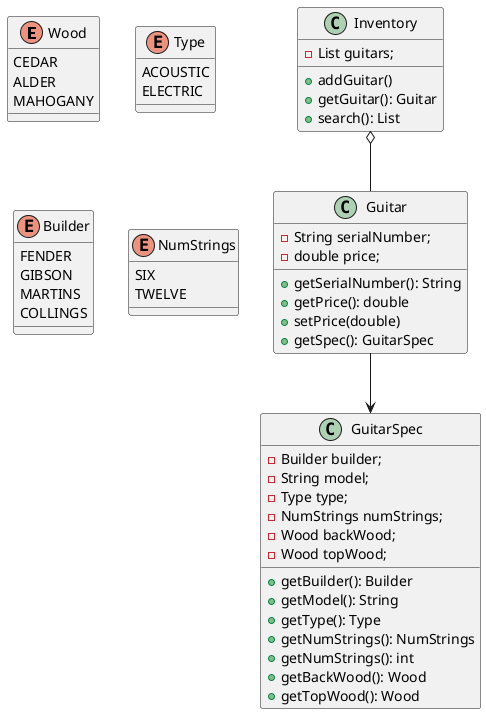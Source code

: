 @startuml

enum Wood{
CEDAR
ALDER
MAHOGANY
}

enum Type{
ACOUSTIC
ELECTRIC
}

enum Builder{
FENDER
GIBSON
MARTINS
COLLINGS
}
enum NumStrings{
SIX
TWELVE
}

class Inventory{
-List guitars;
+addGuitar()
+getGuitar(): Guitar
+search(): List
}

class Guitar{
-String serialNumber;
-double price;
+getSerialNumber(): String
+getPrice(): double
+setPrice(double)
+getSpec(): GuitarSpec
}

class GuitarSpec{
-Builder builder;
-String model;
-Type type;
-NumStrings numStrings;
-Wood backWood;
-Wood topWood;
+getBuilder(): Builder
+getModel(): String
+getType(): Type
+getNumStrings(): NumStrings
+getNumStrings(): int
+getBackWood(): Wood
+getTopWood(): Wood
}

Inventory  o-- Guitar

Guitar --> GuitarSpec


@end
